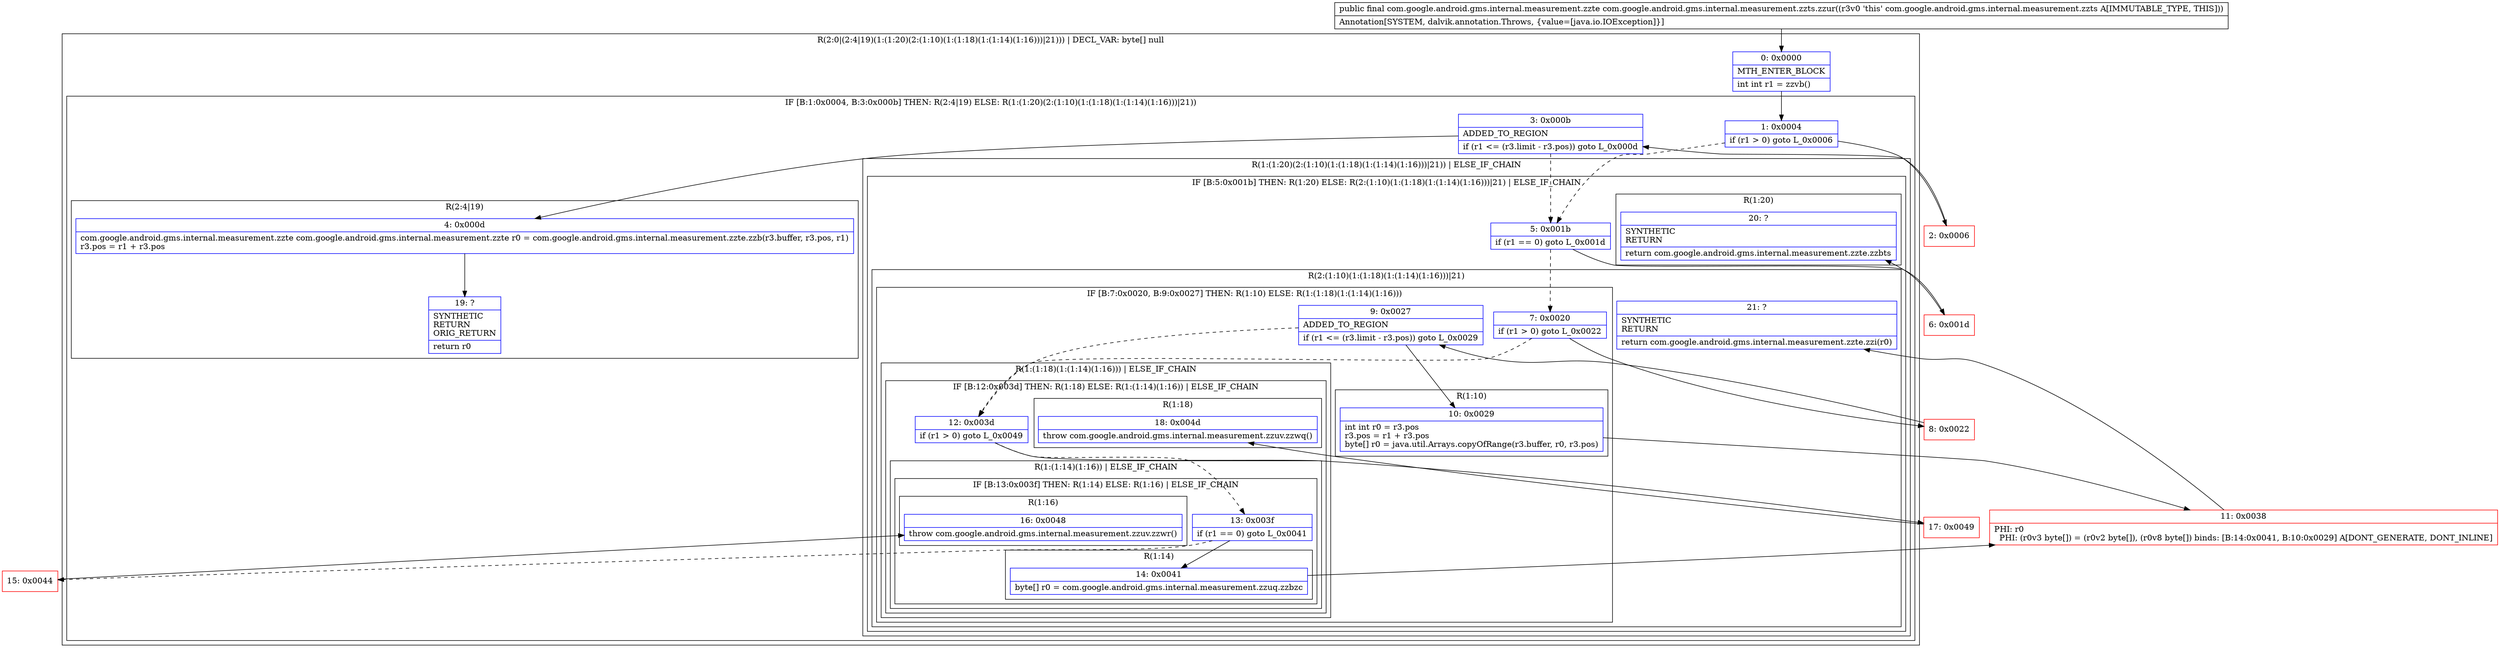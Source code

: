 digraph "CFG forcom.google.android.gms.internal.measurement.zzts.zzur()Lcom\/google\/android\/gms\/internal\/measurement\/zzte;" {
subgraph cluster_Region_1486949002 {
label = "R(2:0|(2:4|19)(1:(1:20)(2:(1:10)(1:(1:18)(1:(1:14)(1:16)))|21))) | DECL_VAR: byte[] null\l";
node [shape=record,color=blue];
Node_0 [shape=record,label="{0\:\ 0x0000|MTH_ENTER_BLOCK\l|int int r1 = zzvb()\l}"];
subgraph cluster_IfRegion_679739470 {
label = "IF [B:1:0x0004, B:3:0x000b] THEN: R(2:4|19) ELSE: R(1:(1:20)(2:(1:10)(1:(1:18)(1:(1:14)(1:16)))|21))";
node [shape=record,color=blue];
Node_1 [shape=record,label="{1\:\ 0x0004|if (r1 \> 0) goto L_0x0006\l}"];
Node_3 [shape=record,label="{3\:\ 0x000b|ADDED_TO_REGION\l|if (r1 \<= (r3.limit \- r3.pos)) goto L_0x000d\l}"];
subgraph cluster_Region_1962150967 {
label = "R(2:4|19)";
node [shape=record,color=blue];
Node_4 [shape=record,label="{4\:\ 0x000d|com.google.android.gms.internal.measurement.zzte com.google.android.gms.internal.measurement.zzte r0 = com.google.android.gms.internal.measurement.zzte.zzb(r3.buffer, r3.pos, r1)\lr3.pos = r1 + r3.pos\l}"];
Node_19 [shape=record,label="{19\:\ ?|SYNTHETIC\lRETURN\lORIG_RETURN\l|return r0\l}"];
}
subgraph cluster_Region_793775518 {
label = "R(1:(1:20)(2:(1:10)(1:(1:18)(1:(1:14)(1:16)))|21)) | ELSE_IF_CHAIN\l";
node [shape=record,color=blue];
subgraph cluster_IfRegion_1866565718 {
label = "IF [B:5:0x001b] THEN: R(1:20) ELSE: R(2:(1:10)(1:(1:18)(1:(1:14)(1:16)))|21) | ELSE_IF_CHAIN\l";
node [shape=record,color=blue];
Node_5 [shape=record,label="{5\:\ 0x001b|if (r1 == 0) goto L_0x001d\l}"];
subgraph cluster_Region_1658480149 {
label = "R(1:20)";
node [shape=record,color=blue];
Node_20 [shape=record,label="{20\:\ ?|SYNTHETIC\lRETURN\l|return com.google.android.gms.internal.measurement.zzte.zzbts\l}"];
}
subgraph cluster_Region_1136522166 {
label = "R(2:(1:10)(1:(1:18)(1:(1:14)(1:16)))|21)";
node [shape=record,color=blue];
subgraph cluster_IfRegion_1071917678 {
label = "IF [B:7:0x0020, B:9:0x0027] THEN: R(1:10) ELSE: R(1:(1:18)(1:(1:14)(1:16)))";
node [shape=record,color=blue];
Node_7 [shape=record,label="{7\:\ 0x0020|if (r1 \> 0) goto L_0x0022\l}"];
Node_9 [shape=record,label="{9\:\ 0x0027|ADDED_TO_REGION\l|if (r1 \<= (r3.limit \- r3.pos)) goto L_0x0029\l}"];
subgraph cluster_Region_929749932 {
label = "R(1:10)";
node [shape=record,color=blue];
Node_10 [shape=record,label="{10\:\ 0x0029|int int r0 = r3.pos\lr3.pos = r1 + r3.pos\lbyte[] r0 = java.util.Arrays.copyOfRange(r3.buffer, r0, r3.pos)\l}"];
}
subgraph cluster_Region_1722971265 {
label = "R(1:(1:18)(1:(1:14)(1:16))) | ELSE_IF_CHAIN\l";
node [shape=record,color=blue];
subgraph cluster_IfRegion_1663827138 {
label = "IF [B:12:0x003d] THEN: R(1:18) ELSE: R(1:(1:14)(1:16)) | ELSE_IF_CHAIN\l";
node [shape=record,color=blue];
Node_12 [shape=record,label="{12\:\ 0x003d|if (r1 \> 0) goto L_0x0049\l}"];
subgraph cluster_Region_1235335476 {
label = "R(1:18)";
node [shape=record,color=blue];
Node_18 [shape=record,label="{18\:\ 0x004d|throw com.google.android.gms.internal.measurement.zzuv.zzwq()\l}"];
}
subgraph cluster_Region_2021299419 {
label = "R(1:(1:14)(1:16)) | ELSE_IF_CHAIN\l";
node [shape=record,color=blue];
subgraph cluster_IfRegion_4971465 {
label = "IF [B:13:0x003f] THEN: R(1:14) ELSE: R(1:16) | ELSE_IF_CHAIN\l";
node [shape=record,color=blue];
Node_13 [shape=record,label="{13\:\ 0x003f|if (r1 == 0) goto L_0x0041\l}"];
subgraph cluster_Region_518137588 {
label = "R(1:14)";
node [shape=record,color=blue];
Node_14 [shape=record,label="{14\:\ 0x0041|byte[] r0 = com.google.android.gms.internal.measurement.zzuq.zzbzc\l}"];
}
subgraph cluster_Region_1417082913 {
label = "R(1:16)";
node [shape=record,color=blue];
Node_16 [shape=record,label="{16\:\ 0x0048|throw com.google.android.gms.internal.measurement.zzuv.zzwr()\l}"];
}
}
}
}
}
}
Node_21 [shape=record,label="{21\:\ ?|SYNTHETIC\lRETURN\l|return com.google.android.gms.internal.measurement.zzte.zzi(r0)\l}"];
}
}
}
}
}
Node_2 [shape=record,color=red,label="{2\:\ 0x0006}"];
Node_6 [shape=record,color=red,label="{6\:\ 0x001d}"];
Node_8 [shape=record,color=red,label="{8\:\ 0x0022}"];
Node_11 [shape=record,color=red,label="{11\:\ 0x0038|PHI: r0 \l  PHI: (r0v3 byte[]) = (r0v2 byte[]), (r0v8 byte[]) binds: [B:14:0x0041, B:10:0x0029] A[DONT_GENERATE, DONT_INLINE]\l}"];
Node_15 [shape=record,color=red,label="{15\:\ 0x0044}"];
Node_17 [shape=record,color=red,label="{17\:\ 0x0049}"];
MethodNode[shape=record,label="{public final com.google.android.gms.internal.measurement.zzte com.google.android.gms.internal.measurement.zzts.zzur((r3v0 'this' com.google.android.gms.internal.measurement.zzts A[IMMUTABLE_TYPE, THIS]))  | Annotation[SYSTEM, dalvik.annotation.Throws, \{value=[java.io.IOException]\}]\l}"];
MethodNode -> Node_0;
Node_0 -> Node_1;
Node_1 -> Node_2;
Node_1 -> Node_5[style=dashed];
Node_3 -> Node_4;
Node_3 -> Node_5[style=dashed];
Node_4 -> Node_19;
Node_5 -> Node_6;
Node_5 -> Node_7[style=dashed];
Node_7 -> Node_8;
Node_7 -> Node_12[style=dashed];
Node_9 -> Node_10;
Node_9 -> Node_12[style=dashed];
Node_10 -> Node_11;
Node_12 -> Node_13[style=dashed];
Node_12 -> Node_17;
Node_13 -> Node_14;
Node_13 -> Node_15[style=dashed];
Node_14 -> Node_11;
Node_2 -> Node_3;
Node_6 -> Node_20;
Node_8 -> Node_9;
Node_11 -> Node_21;
Node_15 -> Node_16;
Node_17 -> Node_18;
}

